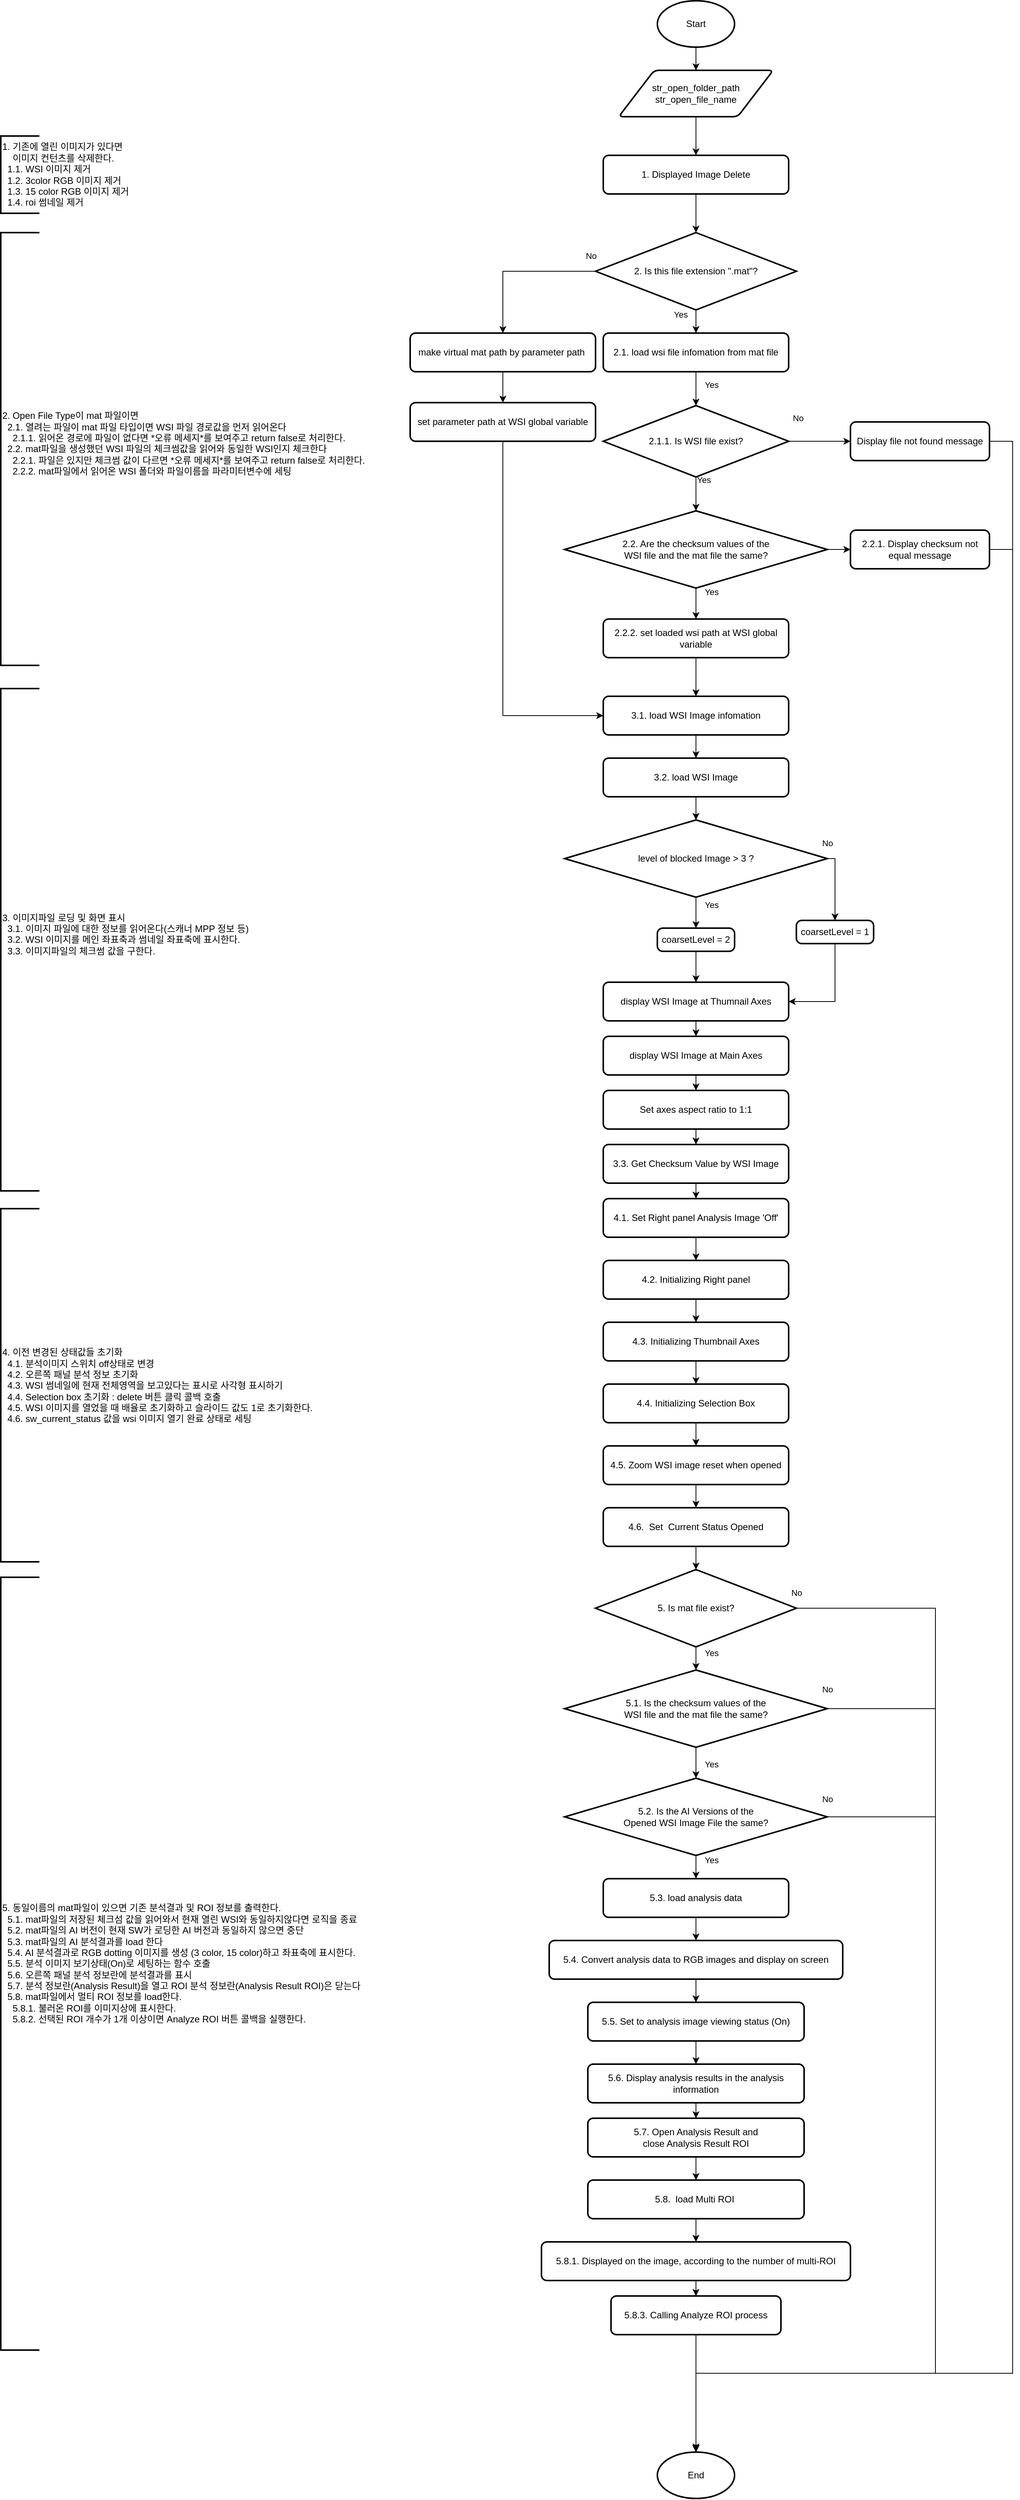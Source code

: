 <mxfile version="21.0.2" type="github"><diagram id="C5RBs43oDa-KdzZeNtuy" name="Page-1"><mxGraphModel dx="1783" dy="493" grid="1" gridSize="10" guides="1" tooltips="1" connect="1" arrows="1" fold="1" page="1" pageScale="1" pageWidth="827" pageHeight="1169" math="0" shadow="0"><root><mxCell id="WIyWlLk6GJQsqaUBKTNV-0"/><mxCell id="WIyWlLk6GJQsqaUBKTNV-1" parent="WIyWlLk6GJQsqaUBKTNV-0"/><mxCell id="TgkIfOHHjkgfT-TbgyEf-102" value="" style="edgeStyle=orthogonalEdgeStyle;rounded=0;orthogonalLoop=1;jettySize=auto;html=1;" edge="1" parent="WIyWlLk6GJQsqaUBKTNV-1" source="TgkIfOHHjkgfT-TbgyEf-1" target="TgkIfOHHjkgfT-TbgyEf-2"><mxGeometry relative="1" as="geometry"/></mxCell><mxCell id="TgkIfOHHjkgfT-TbgyEf-1" value="Start" style="strokeWidth=2;html=1;shape=mxgraph.flowchart.start_1;whiteSpace=wrap;" vertex="1" parent="WIyWlLk6GJQsqaUBKTNV-1"><mxGeometry x="330" y="40" width="100" height="60" as="geometry"/></mxCell><mxCell id="TgkIfOHHjkgfT-TbgyEf-101" value="" style="edgeStyle=orthogonalEdgeStyle;rounded=0;orthogonalLoop=1;jettySize=auto;html=1;" edge="1" parent="WIyWlLk6GJQsqaUBKTNV-1" source="TgkIfOHHjkgfT-TbgyEf-2" target="TgkIfOHHjkgfT-TbgyEf-5"><mxGeometry relative="1" as="geometry"/></mxCell><mxCell id="TgkIfOHHjkgfT-TbgyEf-2" value="str_open_folder_path&lt;br&gt;str_open_file_name" style="shape=parallelogram;html=1;strokeWidth=2;perimeter=parallelogramPerimeter;whiteSpace=wrap;rounded=1;arcSize=12;size=0.23;" vertex="1" parent="WIyWlLk6GJQsqaUBKTNV-1"><mxGeometry x="280" y="130" width="200" height="60" as="geometry"/></mxCell><mxCell id="TgkIfOHHjkgfT-TbgyEf-100" value="" style="edgeStyle=orthogonalEdgeStyle;rounded=0;orthogonalLoop=1;jettySize=auto;html=1;" edge="1" parent="WIyWlLk6GJQsqaUBKTNV-1" source="TgkIfOHHjkgfT-TbgyEf-5" target="TgkIfOHHjkgfT-TbgyEf-6"><mxGeometry relative="1" as="geometry"/></mxCell><mxCell id="TgkIfOHHjkgfT-TbgyEf-5" value="1. Displayed Image Delete" style="rounded=1;whiteSpace=wrap;html=1;absoluteArcSize=1;arcSize=14;strokeWidth=2;" vertex="1" parent="WIyWlLk6GJQsqaUBKTNV-1"><mxGeometry x="260" y="240" width="240" height="50" as="geometry"/></mxCell><mxCell id="TgkIfOHHjkgfT-TbgyEf-16" value="Yes" style="edgeStyle=orthogonalEdgeStyle;rounded=0;orthogonalLoop=1;jettySize=auto;html=1;exitX=0.5;exitY=1;exitDx=0;exitDy=0;exitPerimeter=0;" edge="1" parent="WIyWlLk6GJQsqaUBKTNV-1" source="TgkIfOHHjkgfT-TbgyEf-6" target="TgkIfOHHjkgfT-TbgyEf-7"><mxGeometry x="-0.778" y="-20" relative="1" as="geometry"><mxPoint as="offset"/></mxGeometry></mxCell><mxCell id="TgkIfOHHjkgfT-TbgyEf-27" value="No" style="edgeStyle=orthogonalEdgeStyle;rounded=0;orthogonalLoop=1;jettySize=auto;html=1;exitX=0;exitY=0.5;exitDx=0;exitDy=0;exitPerimeter=0;" edge="1" parent="WIyWlLk6GJQsqaUBKTNV-1" source="TgkIfOHHjkgfT-TbgyEf-6" target="TgkIfOHHjkgfT-TbgyEf-26"><mxGeometry x="-0.941" y="-20" relative="1" as="geometry"><mxPoint as="offset"/></mxGeometry></mxCell><mxCell id="TgkIfOHHjkgfT-TbgyEf-6" value="2. Is this file extension &quot;.mat&quot;?" style="strokeWidth=2;html=1;shape=mxgraph.flowchart.decision;whiteSpace=wrap;" vertex="1" parent="WIyWlLk6GJQsqaUBKTNV-1"><mxGeometry x="250" y="340" width="260" height="100" as="geometry"/></mxCell><mxCell id="TgkIfOHHjkgfT-TbgyEf-15" value="Yes" style="edgeStyle=orthogonalEdgeStyle;rounded=0;orthogonalLoop=1;jettySize=auto;html=1;" edge="1" parent="WIyWlLk6GJQsqaUBKTNV-1" source="TgkIfOHHjkgfT-TbgyEf-7" target="TgkIfOHHjkgfT-TbgyEf-9"><mxGeometry x="-0.25" y="20" relative="1" as="geometry"><mxPoint as="offset"/></mxGeometry></mxCell><mxCell id="TgkIfOHHjkgfT-TbgyEf-7" value="2.1. load wsi file infomation from mat file" style="rounded=1;whiteSpace=wrap;html=1;absoluteArcSize=1;arcSize=14;strokeWidth=2;" vertex="1" parent="WIyWlLk6GJQsqaUBKTNV-1"><mxGeometry x="260" y="470" width="240" height="50" as="geometry"/></mxCell><mxCell id="TgkIfOHHjkgfT-TbgyEf-18" value="Yes" style="edgeStyle=orthogonalEdgeStyle;rounded=0;orthogonalLoop=1;jettySize=auto;html=1;exitX=0.5;exitY=1;exitDx=0;exitDy=0;exitPerimeter=0;entryX=0.5;entryY=0;entryDx=0;entryDy=0;entryPerimeter=0;" edge="1" parent="WIyWlLk6GJQsqaUBKTNV-1" source="TgkIfOHHjkgfT-TbgyEf-9" target="TgkIfOHHjkgfT-TbgyEf-17"><mxGeometry x="-0.846" y="10" relative="1" as="geometry"><mxPoint as="offset"/></mxGeometry></mxCell><mxCell id="TgkIfOHHjkgfT-TbgyEf-25" value="" style="edgeStyle=orthogonalEdgeStyle;rounded=0;orthogonalLoop=1;jettySize=auto;html=1;exitX=1;exitY=0.5;exitDx=0;exitDy=0;" edge="1" parent="WIyWlLk6GJQsqaUBKTNV-1" source="TgkIfOHHjkgfT-TbgyEf-106" target="TgkIfOHHjkgfT-TbgyEf-11"><mxGeometry relative="1" as="geometry"><mxPoint x="380" y="1280" as="targetPoint"/><mxPoint x="710" y="690" as="sourcePoint"/><Array as="points"><mxPoint x="790" y="610"/><mxPoint x="790" y="3110"/><mxPoint x="380" y="3110"/></Array></mxGeometry></mxCell><mxCell id="TgkIfOHHjkgfT-TbgyEf-107" value="No" style="edgeStyle=orthogonalEdgeStyle;rounded=0;orthogonalLoop=1;jettySize=auto;html=1;exitX=1;exitY=0.5;exitDx=0;exitDy=0;exitPerimeter=0;" edge="1" parent="WIyWlLk6GJQsqaUBKTNV-1" source="TgkIfOHHjkgfT-TbgyEf-9" target="TgkIfOHHjkgfT-TbgyEf-106"><mxGeometry x="-0.714" y="30" relative="1" as="geometry"><mxPoint as="offset"/></mxGeometry></mxCell><mxCell id="TgkIfOHHjkgfT-TbgyEf-9" value="2.1.1. Is WSI file exist?" style="strokeWidth=2;html=1;shape=mxgraph.flowchart.decision;whiteSpace=wrap;" vertex="1" parent="WIyWlLk6GJQsqaUBKTNV-1"><mxGeometry x="260" y="563.85" width="240" height="92.31" as="geometry"/></mxCell><mxCell id="TgkIfOHHjkgfT-TbgyEf-11" value="End" style="strokeWidth=2;html=1;shape=mxgraph.flowchart.start_1;whiteSpace=wrap;" vertex="1" parent="WIyWlLk6GJQsqaUBKTNV-1"><mxGeometry x="330" y="3212" width="100" height="60" as="geometry"/></mxCell><mxCell id="TgkIfOHHjkgfT-TbgyEf-22" value="Yes" style="edgeStyle=orthogonalEdgeStyle;rounded=0;orthogonalLoop=1;jettySize=auto;html=1;exitX=0.5;exitY=1;exitDx=0;exitDy=0;exitPerimeter=0;" edge="1" parent="WIyWlLk6GJQsqaUBKTNV-1" source="TgkIfOHHjkgfT-TbgyEf-17" target="TgkIfOHHjkgfT-TbgyEf-21"><mxGeometry x="-0.75" y="20" relative="1" as="geometry"><mxPoint as="offset"/></mxGeometry></mxCell><mxCell id="TgkIfOHHjkgfT-TbgyEf-24" value="" style="edgeStyle=orthogonalEdgeStyle;rounded=0;orthogonalLoop=1;jettySize=auto;html=1;exitX=1;exitY=0.5;exitDx=0;exitDy=0;entryX=0.5;entryY=0;entryDx=0;entryDy=0;entryPerimeter=0;" edge="1" parent="WIyWlLk6GJQsqaUBKTNV-1" source="TgkIfOHHjkgfT-TbgyEf-108" target="TgkIfOHHjkgfT-TbgyEf-11"><mxGeometry x="-1" y="22" relative="1" as="geometry"><mxPoint x="610" y="3390" as="targetPoint"/><Array as="points"><mxPoint x="790" y="750"/><mxPoint x="790" y="3110"/><mxPoint x="380" y="3110"/></Array><mxPoint x="-10" y="2" as="offset"/></mxGeometry></mxCell><mxCell id="TgkIfOHHjkgfT-TbgyEf-109" style="edgeStyle=orthogonalEdgeStyle;rounded=0;orthogonalLoop=1;jettySize=auto;html=1;exitX=1;exitY=0.5;exitDx=0;exitDy=0;exitPerimeter=0;entryX=0;entryY=0.5;entryDx=0;entryDy=0;" edge="1" parent="WIyWlLk6GJQsqaUBKTNV-1" source="TgkIfOHHjkgfT-TbgyEf-17" target="TgkIfOHHjkgfT-TbgyEf-108"><mxGeometry relative="1" as="geometry"/></mxCell><mxCell id="TgkIfOHHjkgfT-TbgyEf-17" value="2.2. Are the checksum values of the &lt;br&gt;WSI file and the mat file the same?" style="strokeWidth=2;html=1;shape=mxgraph.flowchart.decision;whiteSpace=wrap;" vertex="1" parent="WIyWlLk6GJQsqaUBKTNV-1"><mxGeometry x="210" y="700" width="340" height="100" as="geometry"/></mxCell><mxCell id="TgkIfOHHjkgfT-TbgyEf-36" style="edgeStyle=orthogonalEdgeStyle;rounded=0;orthogonalLoop=1;jettySize=auto;html=1;entryX=0.5;entryY=0;entryDx=0;entryDy=0;" edge="1" parent="WIyWlLk6GJQsqaUBKTNV-1" source="TgkIfOHHjkgfT-TbgyEf-21" target="TgkIfOHHjkgfT-TbgyEf-33"><mxGeometry relative="1" as="geometry"/></mxCell><mxCell id="TgkIfOHHjkgfT-TbgyEf-21" value="2.2.2. set loaded wsi path at WSI global variable" style="rounded=1;whiteSpace=wrap;html=1;absoluteArcSize=1;arcSize=14;strokeWidth=2;" vertex="1" parent="WIyWlLk6GJQsqaUBKTNV-1"><mxGeometry x="260" y="840" width="240" height="50" as="geometry"/></mxCell><mxCell id="TgkIfOHHjkgfT-TbgyEf-35" style="edgeStyle=orthogonalEdgeStyle;rounded=0;orthogonalLoop=1;jettySize=auto;html=1;entryX=0;entryY=0.5;entryDx=0;entryDy=0;exitX=0.5;exitY=1;exitDx=0;exitDy=0;" edge="1" parent="WIyWlLk6GJQsqaUBKTNV-1" source="TgkIfOHHjkgfT-TbgyEf-23" target="TgkIfOHHjkgfT-TbgyEf-33"><mxGeometry relative="1" as="geometry"><Array as="points"><mxPoint x="130" y="965"/></Array></mxGeometry></mxCell><mxCell id="TgkIfOHHjkgfT-TbgyEf-23" value="set parameter path at WSI global variable" style="rounded=1;whiteSpace=wrap;html=1;absoluteArcSize=1;arcSize=14;strokeWidth=2;" vertex="1" parent="WIyWlLk6GJQsqaUBKTNV-1"><mxGeometry x="10" y="560" width="240" height="50" as="geometry"/></mxCell><mxCell id="TgkIfOHHjkgfT-TbgyEf-28" style="edgeStyle=orthogonalEdgeStyle;rounded=0;orthogonalLoop=1;jettySize=auto;html=1;exitX=0.5;exitY=1;exitDx=0;exitDy=0;entryX=0.5;entryY=0;entryDx=0;entryDy=0;" edge="1" parent="WIyWlLk6GJQsqaUBKTNV-1" source="TgkIfOHHjkgfT-TbgyEf-26" target="TgkIfOHHjkgfT-TbgyEf-23"><mxGeometry relative="1" as="geometry"/></mxCell><mxCell id="TgkIfOHHjkgfT-TbgyEf-26" value="make virtual mat path by parameter path&amp;nbsp;" style="rounded=1;whiteSpace=wrap;html=1;absoluteArcSize=1;arcSize=14;strokeWidth=2;" vertex="1" parent="WIyWlLk6GJQsqaUBKTNV-1"><mxGeometry x="10" y="470" width="240" height="50" as="geometry"/></mxCell><mxCell id="TgkIfOHHjkgfT-TbgyEf-29" value="1. 기존에 열린 이미지가 있다면 &lt;br&gt;&amp;nbsp; &amp;nbsp; 이미지 컨턴츠를 삭제한다.&lt;br&gt;&lt;div&gt;&amp;nbsp; 1.1. WSI 이미지 제거&lt;/div&gt;&lt;div&gt;&amp;nbsp; 1.2. 3color RGB 이미지 제거&lt;/div&gt;&lt;div&gt;&amp;nbsp; 1.3. 15 color RGB 이미지 제거&lt;/div&gt;&lt;div&gt;&amp;nbsp; 1.4. roi 썸네일 제거&lt;/div&gt;" style="strokeWidth=2;html=1;shape=mxgraph.flowchart.annotation_1;align=left;pointerEvents=1;" vertex="1" parent="WIyWlLk6GJQsqaUBKTNV-1"><mxGeometry x="-520" y="215" width="50" height="100" as="geometry"/></mxCell><mxCell id="TgkIfOHHjkgfT-TbgyEf-31" value="2. Open File Type이 mat 파일이면&lt;br&gt;&lt;div&gt;&amp;nbsp; 2.1. 열려는 파일이 mat 파일 타입이면 WSI 파일 경로값을 먼저 읽어온다&lt;/div&gt;&lt;div&gt;&amp;nbsp; &amp;nbsp; 2.1.1. 읽어온 경로에 파일이 없다면 *오류 메세지*를 보여주고 return false로 처리한다.&lt;/div&gt;&lt;div&gt;&amp;nbsp; 2.2. mat파일을 생성했던 WSI 파일의 체크썸값을 읽어와 동일한 WSI인지 체크한다&lt;/div&gt;&lt;div&gt;&amp;nbsp; &amp;nbsp; 2.2.1. 파일은 있지만 체크썸 값이 다르면 *오류 메세지*를 보여주고 return false로 처리한다.&lt;/div&gt;&lt;div&gt;&amp;nbsp; &amp;nbsp; 2.2.2. mat파일에서 읽어온 WSI 폴더와 파일이름을 파라미터변수에 세팅&lt;/div&gt;&amp;nbsp; &amp;nbsp;&amp;nbsp;" style="strokeWidth=2;html=1;shape=mxgraph.flowchart.annotation_1;align=left;pointerEvents=1;" vertex="1" parent="WIyWlLk6GJQsqaUBKTNV-1"><mxGeometry x="-520" y="340" width="50" height="560" as="geometry"/></mxCell><mxCell id="TgkIfOHHjkgfT-TbgyEf-38" style="edgeStyle=orthogonalEdgeStyle;rounded=0;orthogonalLoop=1;jettySize=auto;html=1;entryX=0.5;entryY=0;entryDx=0;entryDy=0;" edge="1" parent="WIyWlLk6GJQsqaUBKTNV-1" source="TgkIfOHHjkgfT-TbgyEf-33" target="TgkIfOHHjkgfT-TbgyEf-37"><mxGeometry relative="1" as="geometry"/></mxCell><mxCell id="TgkIfOHHjkgfT-TbgyEf-33" value="3.1. load WSI Image infomation" style="rounded=1;whiteSpace=wrap;html=1;absoluteArcSize=1;arcSize=14;strokeWidth=2;" vertex="1" parent="WIyWlLk6GJQsqaUBKTNV-1"><mxGeometry x="260" y="940" width="240" height="50" as="geometry"/></mxCell><mxCell id="TgkIfOHHjkgfT-TbgyEf-34" value="&lt;div&gt;3. 이미지파일 로딩 및 화면 표시&lt;/div&gt;&lt;div&gt;&amp;nbsp; 3.1. 이미지 파일에 대한 정보를 읽어온다(스캐너 MPP 정보 등)&amp;nbsp;&lt;/div&gt;&lt;div&gt;&amp;nbsp; 3.2. WSI 이미지를 메인 좌표축과 썸네일 좌표축에 표시한다.&lt;/div&gt;&lt;div&gt;&amp;nbsp; 3.3. 이미지파일의 체크썸 값을 구한다.&lt;/div&gt;&lt;div&gt;&lt;br&gt;&lt;/div&gt;" style="strokeWidth=2;html=1;shape=mxgraph.flowchart.annotation_1;align=left;pointerEvents=1;" vertex="1" parent="WIyWlLk6GJQsqaUBKTNV-1"><mxGeometry x="-520" y="930" width="50" height="650" as="geometry"/></mxCell><mxCell id="TgkIfOHHjkgfT-TbgyEf-42" style="edgeStyle=orthogonalEdgeStyle;rounded=0;orthogonalLoop=1;jettySize=auto;html=1;entryX=0.5;entryY=0;entryDx=0;entryDy=0;entryPerimeter=0;" edge="1" parent="WIyWlLk6GJQsqaUBKTNV-1" source="TgkIfOHHjkgfT-TbgyEf-37" target="TgkIfOHHjkgfT-TbgyEf-41"><mxGeometry relative="1" as="geometry"/></mxCell><mxCell id="TgkIfOHHjkgfT-TbgyEf-37" value="3.2. load WSI Image" style="rounded=1;whiteSpace=wrap;html=1;absoluteArcSize=1;arcSize=14;strokeWidth=2;" vertex="1" parent="WIyWlLk6GJQsqaUBKTNV-1"><mxGeometry x="260" y="1020" width="240" height="50" as="geometry"/></mxCell><mxCell id="TgkIfOHHjkgfT-TbgyEf-49" style="edgeStyle=orthogonalEdgeStyle;rounded=0;orthogonalLoop=1;jettySize=auto;html=1;entryX=0.5;entryY=0;entryDx=0;entryDy=0;" edge="1" parent="WIyWlLk6GJQsqaUBKTNV-1" source="TgkIfOHHjkgfT-TbgyEf-39" target="TgkIfOHHjkgfT-TbgyEf-40"><mxGeometry relative="1" as="geometry"/></mxCell><mxCell id="TgkIfOHHjkgfT-TbgyEf-39" value="display WSI Image at Thumnail Axes" style="rounded=1;whiteSpace=wrap;html=1;absoluteArcSize=1;arcSize=14;strokeWidth=2;" vertex="1" parent="WIyWlLk6GJQsqaUBKTNV-1"><mxGeometry x="260" y="1310" width="240" height="50" as="geometry"/></mxCell><mxCell id="TgkIfOHHjkgfT-TbgyEf-53" style="edgeStyle=orthogonalEdgeStyle;rounded=0;orthogonalLoop=1;jettySize=auto;html=1;" edge="1" parent="WIyWlLk6GJQsqaUBKTNV-1" source="TgkIfOHHjkgfT-TbgyEf-40" target="TgkIfOHHjkgfT-TbgyEf-50"><mxGeometry relative="1" as="geometry"/></mxCell><mxCell id="TgkIfOHHjkgfT-TbgyEf-40" value="display WSI Image at Main Axes" style="rounded=1;whiteSpace=wrap;html=1;absoluteArcSize=1;arcSize=14;strokeWidth=2;" vertex="1" parent="WIyWlLk6GJQsqaUBKTNV-1"><mxGeometry x="260" y="1380" width="240" height="50" as="geometry"/></mxCell><mxCell id="TgkIfOHHjkgfT-TbgyEf-45" value="Yes" style="edgeStyle=orthogonalEdgeStyle;rounded=0;orthogonalLoop=1;jettySize=auto;html=1;entryX=0.5;entryY=0;entryDx=0;entryDy=0;" edge="1" parent="WIyWlLk6GJQsqaUBKTNV-1" source="TgkIfOHHjkgfT-TbgyEf-41" target="TgkIfOHHjkgfT-TbgyEf-43"><mxGeometry x="-0.5" y="20" relative="1" as="geometry"><mxPoint as="offset"/></mxGeometry></mxCell><mxCell id="TgkIfOHHjkgfT-TbgyEf-46" value="No" style="edgeStyle=orthogonalEdgeStyle;rounded=0;orthogonalLoop=1;jettySize=auto;html=1;exitX=1;exitY=0.5;exitDx=0;exitDy=0;exitPerimeter=0;entryX=0.5;entryY=0;entryDx=0;entryDy=0;" edge="1" parent="WIyWlLk6GJQsqaUBKTNV-1" source="TgkIfOHHjkgfT-TbgyEf-41" target="TgkIfOHHjkgfT-TbgyEf-44"><mxGeometry x="-1" y="20" relative="1" as="geometry"><Array as="points"><mxPoint x="560" y="1150"/></Array><mxPoint as="offset"/></mxGeometry></mxCell><mxCell id="TgkIfOHHjkgfT-TbgyEf-41" value="level of blocked Image &amp;gt; 3 ?" style="strokeWidth=2;html=1;shape=mxgraph.flowchart.decision;whiteSpace=wrap;" vertex="1" parent="WIyWlLk6GJQsqaUBKTNV-1"><mxGeometry x="210" y="1100" width="340" height="100" as="geometry"/></mxCell><mxCell id="TgkIfOHHjkgfT-TbgyEf-47" style="edgeStyle=orthogonalEdgeStyle;rounded=0;orthogonalLoop=1;jettySize=auto;html=1;entryX=0.5;entryY=0;entryDx=0;entryDy=0;" edge="1" parent="WIyWlLk6GJQsqaUBKTNV-1" source="TgkIfOHHjkgfT-TbgyEf-43" target="TgkIfOHHjkgfT-TbgyEf-39"><mxGeometry relative="1" as="geometry"/></mxCell><mxCell id="TgkIfOHHjkgfT-TbgyEf-43" value="coarsetLevel = 2" style="rounded=1;whiteSpace=wrap;html=1;absoluteArcSize=1;arcSize=14;strokeWidth=2;" vertex="1" parent="WIyWlLk6GJQsqaUBKTNV-1"><mxGeometry x="330" y="1240" width="100" height="30" as="geometry"/></mxCell><mxCell id="TgkIfOHHjkgfT-TbgyEf-48" style="edgeStyle=orthogonalEdgeStyle;rounded=0;orthogonalLoop=1;jettySize=auto;html=1;entryX=1;entryY=0.5;entryDx=0;entryDy=0;exitX=0.5;exitY=1;exitDx=0;exitDy=0;" edge="1" parent="WIyWlLk6GJQsqaUBKTNV-1" source="TgkIfOHHjkgfT-TbgyEf-44" target="TgkIfOHHjkgfT-TbgyEf-39"><mxGeometry relative="1" as="geometry"/></mxCell><mxCell id="TgkIfOHHjkgfT-TbgyEf-44" value="coarsetLevel = 1" style="rounded=1;whiteSpace=wrap;html=1;absoluteArcSize=1;arcSize=14;strokeWidth=2;" vertex="1" parent="WIyWlLk6GJQsqaUBKTNV-1"><mxGeometry x="510" y="1230" width="100" height="30" as="geometry"/></mxCell><mxCell id="TgkIfOHHjkgfT-TbgyEf-54" style="edgeStyle=orthogonalEdgeStyle;rounded=0;orthogonalLoop=1;jettySize=auto;html=1;" edge="1" parent="WIyWlLk6GJQsqaUBKTNV-1" source="TgkIfOHHjkgfT-TbgyEf-50" target="TgkIfOHHjkgfT-TbgyEf-51"><mxGeometry relative="1" as="geometry"/></mxCell><mxCell id="TgkIfOHHjkgfT-TbgyEf-50" value="Set axes aspect ratio to 1:1" style="rounded=1;whiteSpace=wrap;html=1;absoluteArcSize=1;arcSize=14;strokeWidth=2;" vertex="1" parent="WIyWlLk6GJQsqaUBKTNV-1"><mxGeometry x="260" y="1450" width="240" height="50" as="geometry"/></mxCell><mxCell id="TgkIfOHHjkgfT-TbgyEf-60" style="edgeStyle=orthogonalEdgeStyle;rounded=0;orthogonalLoop=1;jettySize=auto;html=1;entryX=0.5;entryY=0;entryDx=0;entryDy=0;" edge="1" parent="WIyWlLk6GJQsqaUBKTNV-1" source="TgkIfOHHjkgfT-TbgyEf-51" target="TgkIfOHHjkgfT-TbgyEf-56"><mxGeometry relative="1" as="geometry"/></mxCell><mxCell id="TgkIfOHHjkgfT-TbgyEf-51" value="3.3. Get Checksum Value by WSI Image" style="rounded=1;whiteSpace=wrap;html=1;absoluteArcSize=1;arcSize=14;strokeWidth=2;" vertex="1" parent="WIyWlLk6GJQsqaUBKTNV-1"><mxGeometry x="260" y="1520" width="240" height="50" as="geometry"/></mxCell><mxCell id="TgkIfOHHjkgfT-TbgyEf-52" value="&lt;div&gt;&lt;div&gt;4. 이전 변경된 상태값들 초기화&lt;/div&gt;&lt;div&gt;&amp;nbsp; 4.1. 분석이미지 스위치 off상태로 변경&lt;/div&gt;&lt;div&gt;&amp;nbsp; 4.2. 오른쪽 패널 분석 정보 초기화&lt;/div&gt;&lt;div&gt;&amp;nbsp; 4.3. WSI 썸네일에 현재 전체영역을 보고있다는 표시로 사각형 표시하기&lt;/div&gt;&lt;div&gt;&amp;nbsp; 4.4. Selection box 초기화 : delete 버튼 클릭 콜백 호출&lt;/div&gt;&lt;div&gt;&amp;nbsp; 4.5. WSI 이미지를 열었을 때 배율로 초기화하고 슬라이드 값도 1로 초기화한다.&lt;/div&gt;&lt;div&gt;&amp;nbsp; 4.6. sw_current_status 값을 wsi 이미지 열기 완료 상태로 세팅&lt;/div&gt;&lt;/div&gt;" style="strokeWidth=2;html=1;shape=mxgraph.flowchart.annotation_1;align=left;pointerEvents=1;" vertex="1" parent="WIyWlLk6GJQsqaUBKTNV-1"><mxGeometry x="-520" y="1603" width="50" height="457" as="geometry"/></mxCell><mxCell id="TgkIfOHHjkgfT-TbgyEf-61" style="edgeStyle=orthogonalEdgeStyle;rounded=0;orthogonalLoop=1;jettySize=auto;html=1;exitX=0.5;exitY=1;exitDx=0;exitDy=0;entryX=0.5;entryY=0;entryDx=0;entryDy=0;" edge="1" parent="WIyWlLk6GJQsqaUBKTNV-1" source="TgkIfOHHjkgfT-TbgyEf-56" target="TgkIfOHHjkgfT-TbgyEf-57"><mxGeometry relative="1" as="geometry"/></mxCell><mxCell id="TgkIfOHHjkgfT-TbgyEf-56" value="4.1. Set Right panel Analysis Image 'Off'" style="rounded=1;whiteSpace=wrap;html=1;absoluteArcSize=1;arcSize=14;strokeWidth=2;" vertex="1" parent="WIyWlLk6GJQsqaUBKTNV-1"><mxGeometry x="260" y="1590" width="240" height="50" as="geometry"/></mxCell><mxCell id="TgkIfOHHjkgfT-TbgyEf-62" style="edgeStyle=orthogonalEdgeStyle;rounded=0;orthogonalLoop=1;jettySize=auto;html=1;" edge="1" parent="WIyWlLk6GJQsqaUBKTNV-1" source="TgkIfOHHjkgfT-TbgyEf-57" target="TgkIfOHHjkgfT-TbgyEf-58"><mxGeometry relative="1" as="geometry"/></mxCell><mxCell id="TgkIfOHHjkgfT-TbgyEf-57" value="4.2. Initializing Right panel" style="rounded=1;whiteSpace=wrap;html=1;absoluteArcSize=1;arcSize=14;strokeWidth=2;" vertex="1" parent="WIyWlLk6GJQsqaUBKTNV-1"><mxGeometry x="260" y="1670" width="240" height="50" as="geometry"/></mxCell><mxCell id="TgkIfOHHjkgfT-TbgyEf-63" style="edgeStyle=orthogonalEdgeStyle;rounded=0;orthogonalLoop=1;jettySize=auto;html=1;" edge="1" parent="WIyWlLk6GJQsqaUBKTNV-1" source="TgkIfOHHjkgfT-TbgyEf-58" target="TgkIfOHHjkgfT-TbgyEf-59"><mxGeometry relative="1" as="geometry"/></mxCell><mxCell id="TgkIfOHHjkgfT-TbgyEf-58" value="4.3. Initializing Thumbnail Axes" style="rounded=1;whiteSpace=wrap;html=1;absoluteArcSize=1;arcSize=14;strokeWidth=2;" vertex="1" parent="WIyWlLk6GJQsqaUBKTNV-1"><mxGeometry x="260" y="1750" width="240" height="50" as="geometry"/></mxCell><mxCell id="TgkIfOHHjkgfT-TbgyEf-68" style="edgeStyle=orthogonalEdgeStyle;rounded=0;orthogonalLoop=1;jettySize=auto;html=1;" edge="1" parent="WIyWlLk6GJQsqaUBKTNV-1" source="TgkIfOHHjkgfT-TbgyEf-59" target="TgkIfOHHjkgfT-TbgyEf-64"><mxGeometry relative="1" as="geometry"/></mxCell><mxCell id="TgkIfOHHjkgfT-TbgyEf-59" value="4.4. Initializing Selection Box" style="rounded=1;whiteSpace=wrap;html=1;absoluteArcSize=1;arcSize=14;strokeWidth=2;" vertex="1" parent="WIyWlLk6GJQsqaUBKTNV-1"><mxGeometry x="260" y="1830" width="240" height="50" as="geometry"/></mxCell><mxCell id="TgkIfOHHjkgfT-TbgyEf-67" style="edgeStyle=orthogonalEdgeStyle;rounded=0;orthogonalLoop=1;jettySize=auto;html=1;" edge="1" parent="WIyWlLk6GJQsqaUBKTNV-1" source="TgkIfOHHjkgfT-TbgyEf-64" target="TgkIfOHHjkgfT-TbgyEf-65"><mxGeometry relative="1" as="geometry"/></mxCell><mxCell id="TgkIfOHHjkgfT-TbgyEf-64" value="4.5. Zoom WSI image reset when opened" style="rounded=1;whiteSpace=wrap;html=1;absoluteArcSize=1;arcSize=14;strokeWidth=2;" vertex="1" parent="WIyWlLk6GJQsqaUBKTNV-1"><mxGeometry x="260" y="1910" width="240" height="50" as="geometry"/></mxCell><mxCell id="TgkIfOHHjkgfT-TbgyEf-73" style="edgeStyle=orthogonalEdgeStyle;rounded=0;orthogonalLoop=1;jettySize=auto;html=1;" edge="1" parent="WIyWlLk6GJQsqaUBKTNV-1" source="TgkIfOHHjkgfT-TbgyEf-65" target="TgkIfOHHjkgfT-TbgyEf-71"><mxGeometry relative="1" as="geometry"/></mxCell><mxCell id="TgkIfOHHjkgfT-TbgyEf-65" value="4.6.&amp;nbsp; Set&amp;nbsp; Current Status Opened" style="rounded=1;whiteSpace=wrap;html=1;absoluteArcSize=1;arcSize=14;strokeWidth=2;" vertex="1" parent="WIyWlLk6GJQsqaUBKTNV-1"><mxGeometry x="260" y="1990" width="240" height="50" as="geometry"/></mxCell><mxCell id="TgkIfOHHjkgfT-TbgyEf-70" value="&lt;div&gt;5. 동일이름의 mat파일이 있으면 기존 분석결과 및 ROI 정보를 출력한다.&lt;/div&gt;&lt;div&gt;&amp;nbsp; 5.1. mat파일의 저장된 체크섬 값을 읽어와서 현재 열린 WSI와 동일하지않다면 로직을 종료&lt;/div&gt;&lt;div&gt;&amp;nbsp; 5.2. mat파일의&amp;nbsp;AI 버전이 현재 SW가 로딩한 AI 버전과 동일하지 않으면 중단&lt;br&gt;&lt;/div&gt;&lt;div&gt;&lt;div&gt;&amp;nbsp; 5.3. mat파일의 AI 분석결과를 load 한다&lt;/div&gt;&lt;div&gt;&amp;nbsp; 5.4. AI 분석결과로 RGB dotting 이미지를 생성 (3 color, 15 color)하고 좌표축에 표시한다.&lt;/div&gt;&lt;/div&gt;&lt;div&gt;&amp;nbsp; 5.5. 분석 이미지 보기상태(On)로 세팅하는 함수 호출&lt;/div&gt;&lt;div&gt;&amp;nbsp; 5.6. 오른쪽 패널 분석 정보란에 분석결과를 표시&lt;/div&gt;&lt;div&gt;&amp;nbsp; 5.7. 분석 정보란(Analysis Result)을 열고 ROI 분석 정보란(Analysis Result ROI)은 닫는다&lt;/div&gt;&lt;div&gt;&amp;nbsp; 5.8. mat파일에서 멀티 ROI 정보를 load한다.&lt;/div&gt;&lt;div&gt;&amp;nbsp; &amp;nbsp; 5.8.1. 불러온 ROI를 이미지상에 표시한다.&lt;br&gt;&lt;/div&gt;&lt;div&gt;&amp;nbsp; &amp;nbsp; 5.8.2. 선택된 ROI 개수가 1개 이상이면 Analyze ROI 버튼 콜백을 실행한다.&lt;br&gt;&lt;/div&gt;" style="strokeWidth=2;html=1;shape=mxgraph.flowchart.annotation_1;align=left;pointerEvents=1;" vertex="1" parent="WIyWlLk6GJQsqaUBKTNV-1"><mxGeometry x="-520" y="2080" width="50" height="1000" as="geometry"/></mxCell><mxCell id="TgkIfOHHjkgfT-TbgyEf-76" value="Yes" style="edgeStyle=orthogonalEdgeStyle;rounded=0;orthogonalLoop=1;jettySize=auto;html=1;entryX=0.5;entryY=0;entryDx=0;entryDy=0;entryPerimeter=0;" edge="1" parent="WIyWlLk6GJQsqaUBKTNV-1" source="TgkIfOHHjkgfT-TbgyEf-71" target="TgkIfOHHjkgfT-TbgyEf-72"><mxGeometry x="-0.692" y="20" relative="1" as="geometry"><mxPoint x="320" y="2480" as="targetPoint"/><mxPoint as="offset"/></mxGeometry></mxCell><mxCell id="TgkIfOHHjkgfT-TbgyEf-77" value="No" style="edgeStyle=orthogonalEdgeStyle;rounded=0;orthogonalLoop=1;jettySize=auto;html=1;exitX=1;exitY=0.5;exitDx=0;exitDy=0;exitPerimeter=0;" edge="1" parent="WIyWlLk6GJQsqaUBKTNV-1" source="TgkIfOHHjkgfT-TbgyEf-71" target="TgkIfOHHjkgfT-TbgyEf-11"><mxGeometry x="-1" y="20" relative="1" as="geometry"><Array as="points"><mxPoint x="690" y="2120"/><mxPoint x="690" y="3110"/><mxPoint x="380" y="3110"/></Array><mxPoint as="offset"/></mxGeometry></mxCell><mxCell id="TgkIfOHHjkgfT-TbgyEf-71" value="5. Is mat file exist?" style="strokeWidth=2;html=1;shape=mxgraph.flowchart.decision;whiteSpace=wrap;" vertex="1" parent="WIyWlLk6GJQsqaUBKTNV-1"><mxGeometry x="250" y="2070" width="260" height="100" as="geometry"/></mxCell><mxCell id="TgkIfOHHjkgfT-TbgyEf-75" value="Yes" style="edgeStyle=orthogonalEdgeStyle;rounded=0;orthogonalLoop=1;jettySize=auto;html=1;entryX=0.5;entryY=0;entryDx=0;entryDy=0;entryPerimeter=0;" edge="1" parent="WIyWlLk6GJQsqaUBKTNV-1" source="TgkIfOHHjkgfT-TbgyEf-72" target="TgkIfOHHjkgfT-TbgyEf-80"><mxGeometry x="0.111" y="20" relative="1" as="geometry"><mxPoint x="380" y="2630" as="targetPoint"/><mxPoint as="offset"/></mxGeometry></mxCell><mxCell id="TgkIfOHHjkgfT-TbgyEf-78" value="No" style="edgeStyle=orthogonalEdgeStyle;rounded=0;orthogonalLoop=1;jettySize=auto;html=1;exitX=1;exitY=0.5;exitDx=0;exitDy=0;exitPerimeter=0;" edge="1" parent="WIyWlLk6GJQsqaUBKTNV-1" source="TgkIfOHHjkgfT-TbgyEf-72"><mxGeometry x="-1" y="25" relative="1" as="geometry"><mxPoint x="380" y="3210" as="targetPoint"/><Array as="points"><mxPoint x="690" y="2250"/><mxPoint x="690" y="3110"/><mxPoint x="380" y="3110"/></Array><mxPoint as="offset"/></mxGeometry></mxCell><mxCell id="TgkIfOHHjkgfT-TbgyEf-72" value="5.1. Is the checksum values of the &lt;br&gt;WSI file and the mat file the same?" style="strokeWidth=2;html=1;shape=mxgraph.flowchart.decision;whiteSpace=wrap;" vertex="1" parent="WIyWlLk6GJQsqaUBKTNV-1"><mxGeometry x="210" y="2200" width="340" height="100" as="geometry"/></mxCell><mxCell id="TgkIfOHHjkgfT-TbgyEf-87" style="edgeStyle=orthogonalEdgeStyle;rounded=0;orthogonalLoop=1;jettySize=auto;html=1;exitX=0.5;exitY=1;exitDx=0;exitDy=0;entryX=0.5;entryY=0;entryDx=0;entryDy=0;" edge="1" parent="WIyWlLk6GJQsqaUBKTNV-1" source="TgkIfOHHjkgfT-TbgyEf-79" target="TgkIfOHHjkgfT-TbgyEf-85"><mxGeometry relative="1" as="geometry"/></mxCell><mxCell id="TgkIfOHHjkgfT-TbgyEf-79" value="5.3. load analysis data" style="rounded=1;whiteSpace=wrap;html=1;absoluteArcSize=1;arcSize=14;strokeWidth=2;" vertex="1" parent="WIyWlLk6GJQsqaUBKTNV-1"><mxGeometry x="260" y="2470" width="240" height="50" as="geometry"/></mxCell><mxCell id="TgkIfOHHjkgfT-TbgyEf-83" value="Yes" style="edgeStyle=orthogonalEdgeStyle;rounded=0;orthogonalLoop=1;jettySize=auto;html=1;exitX=0.5;exitY=1;exitDx=0;exitDy=0;exitPerimeter=0;" edge="1" parent="WIyWlLk6GJQsqaUBKTNV-1" source="TgkIfOHHjkgfT-TbgyEf-80" target="TgkIfOHHjkgfT-TbgyEf-79"><mxGeometry x="-0.754" y="20" relative="1" as="geometry"><mxPoint x="400" y="2750" as="targetPoint"/><mxPoint as="offset"/></mxGeometry></mxCell><mxCell id="TgkIfOHHjkgfT-TbgyEf-84" value="No" style="edgeStyle=orthogonalEdgeStyle;rounded=0;orthogonalLoop=1;jettySize=auto;html=1;entryX=0.5;entryY=0;entryDx=0;entryDy=0;entryPerimeter=0;" edge="1" parent="WIyWlLk6GJQsqaUBKTNV-1" source="TgkIfOHHjkgfT-TbgyEf-80" target="TgkIfOHHjkgfT-TbgyEf-11"><mxGeometry x="-1" y="23" relative="1" as="geometry"><mxPoint x="610" y="3390" as="targetPoint"/><Array as="points"><mxPoint x="690" y="2390"/><mxPoint x="690" y="3110"/><mxPoint x="380" y="3110"/></Array><mxPoint as="offset"/></mxGeometry></mxCell><mxCell id="TgkIfOHHjkgfT-TbgyEf-80" value="5.2. Is the AI Versions of the &lt;br&gt;Opened WSI Image File the same?" style="strokeWidth=2;html=1;shape=mxgraph.flowchart.decision;whiteSpace=wrap;" vertex="1" parent="WIyWlLk6GJQsqaUBKTNV-1"><mxGeometry x="210" y="2340" width="340" height="100" as="geometry"/></mxCell><mxCell id="TgkIfOHHjkgfT-TbgyEf-89" value="" style="edgeStyle=orthogonalEdgeStyle;rounded=0;orthogonalLoop=1;jettySize=auto;html=1;" edge="1" parent="WIyWlLk6GJQsqaUBKTNV-1" source="TgkIfOHHjkgfT-TbgyEf-85" target="TgkIfOHHjkgfT-TbgyEf-88"><mxGeometry relative="1" as="geometry"/></mxCell><mxCell id="TgkIfOHHjkgfT-TbgyEf-85" value="5.4. Convert analysis data to RGB images and display on screen" style="rounded=1;whiteSpace=wrap;html=1;absoluteArcSize=1;arcSize=14;strokeWidth=2;" vertex="1" parent="WIyWlLk6GJQsqaUBKTNV-1"><mxGeometry x="190" y="2550" width="380" height="50" as="geometry"/></mxCell><mxCell id="TgkIfOHHjkgfT-TbgyEf-91" value="" style="edgeStyle=orthogonalEdgeStyle;rounded=0;orthogonalLoop=1;jettySize=auto;html=1;" edge="1" parent="WIyWlLk6GJQsqaUBKTNV-1" source="TgkIfOHHjkgfT-TbgyEf-88" target="TgkIfOHHjkgfT-TbgyEf-90"><mxGeometry relative="1" as="geometry"/></mxCell><mxCell id="TgkIfOHHjkgfT-TbgyEf-88" value="5.5. Set to analysis image viewing status (On)" style="rounded=1;whiteSpace=wrap;html=1;absoluteArcSize=1;arcSize=14;strokeWidth=2;" vertex="1" parent="WIyWlLk6GJQsqaUBKTNV-1"><mxGeometry x="240" y="2630" width="280" height="50" as="geometry"/></mxCell><mxCell id="TgkIfOHHjkgfT-TbgyEf-95" value="" style="edgeStyle=orthogonalEdgeStyle;rounded=0;orthogonalLoop=1;jettySize=auto;html=1;" edge="1" parent="WIyWlLk6GJQsqaUBKTNV-1" source="TgkIfOHHjkgfT-TbgyEf-90" target="TgkIfOHHjkgfT-TbgyEf-92"><mxGeometry relative="1" as="geometry"/></mxCell><mxCell id="TgkIfOHHjkgfT-TbgyEf-90" value="5.6. Display analysis results in the analysis information" style="rounded=1;whiteSpace=wrap;html=1;absoluteArcSize=1;arcSize=14;strokeWidth=2;" vertex="1" parent="WIyWlLk6GJQsqaUBKTNV-1"><mxGeometry x="240" y="2710" width="280" height="50" as="geometry"/></mxCell><mxCell id="TgkIfOHHjkgfT-TbgyEf-96" value="" style="edgeStyle=orthogonalEdgeStyle;rounded=0;orthogonalLoop=1;jettySize=auto;html=1;" edge="1" parent="WIyWlLk6GJQsqaUBKTNV-1" source="TgkIfOHHjkgfT-TbgyEf-92" target="TgkIfOHHjkgfT-TbgyEf-93"><mxGeometry relative="1" as="geometry"/></mxCell><mxCell id="TgkIfOHHjkgfT-TbgyEf-92" value="5.7.&amp;nbsp;Open Analysis Result and &lt;br&gt;close Analysis Result ROI" style="rounded=1;whiteSpace=wrap;html=1;absoluteArcSize=1;arcSize=14;strokeWidth=2;" vertex="1" parent="WIyWlLk6GJQsqaUBKTNV-1"><mxGeometry x="240" y="2780" width="280" height="50" as="geometry"/></mxCell><mxCell id="TgkIfOHHjkgfT-TbgyEf-97" value="" style="edgeStyle=orthogonalEdgeStyle;rounded=0;orthogonalLoop=1;jettySize=auto;html=1;" edge="1" parent="WIyWlLk6GJQsqaUBKTNV-1" source="TgkIfOHHjkgfT-TbgyEf-93" target="TgkIfOHHjkgfT-TbgyEf-94"><mxGeometry relative="1" as="geometry"/></mxCell><mxCell id="TgkIfOHHjkgfT-TbgyEf-93" value="5.8.&amp;nbsp; load Multi ROI&amp;nbsp;" style="rounded=1;whiteSpace=wrap;html=1;absoluteArcSize=1;arcSize=14;strokeWidth=2;" vertex="1" parent="WIyWlLk6GJQsqaUBKTNV-1"><mxGeometry x="240" y="2860" width="280" height="50" as="geometry"/></mxCell><mxCell id="TgkIfOHHjkgfT-TbgyEf-99" value="" style="edgeStyle=orthogonalEdgeStyle;rounded=0;orthogonalLoop=1;jettySize=auto;html=1;" edge="1" parent="WIyWlLk6GJQsqaUBKTNV-1" source="TgkIfOHHjkgfT-TbgyEf-94" target="TgkIfOHHjkgfT-TbgyEf-98"><mxGeometry relative="1" as="geometry"/></mxCell><mxCell id="TgkIfOHHjkgfT-TbgyEf-94" value="5.8.1.&amp;nbsp;Displayed on the image, according to the number of multi-ROI" style="rounded=1;whiteSpace=wrap;html=1;absoluteArcSize=1;arcSize=14;strokeWidth=2;" vertex="1" parent="WIyWlLk6GJQsqaUBKTNV-1"><mxGeometry x="180" y="2940" width="400" height="50" as="geometry"/></mxCell><mxCell id="TgkIfOHHjkgfT-TbgyEf-112" style="edgeStyle=orthogonalEdgeStyle;rounded=0;orthogonalLoop=1;jettySize=auto;html=1;entryX=0.5;entryY=0;entryDx=0;entryDy=0;entryPerimeter=0;" edge="1" parent="WIyWlLk6GJQsqaUBKTNV-1" source="TgkIfOHHjkgfT-TbgyEf-98" target="TgkIfOHHjkgfT-TbgyEf-11"><mxGeometry relative="1" as="geometry"/></mxCell><mxCell id="TgkIfOHHjkgfT-TbgyEf-98" value="5.8.3. Calling Analyze ROI process" style="rounded=1;whiteSpace=wrap;html=1;absoluteArcSize=1;arcSize=14;strokeWidth=2;" vertex="1" parent="WIyWlLk6GJQsqaUBKTNV-1"><mxGeometry x="270" y="3010" width="220" height="50" as="geometry"/></mxCell><mxCell id="TgkIfOHHjkgfT-TbgyEf-106" value="Display file not found message" style="rounded=1;whiteSpace=wrap;html=1;absoluteArcSize=1;arcSize=14;strokeWidth=2;" vertex="1" parent="WIyWlLk6GJQsqaUBKTNV-1"><mxGeometry x="580" y="585" width="180" height="50" as="geometry"/></mxCell><mxCell id="TgkIfOHHjkgfT-TbgyEf-108" value="2.2.1. Display checksum not equal message" style="rounded=1;whiteSpace=wrap;html=1;absoluteArcSize=1;arcSize=14;strokeWidth=2;" vertex="1" parent="WIyWlLk6GJQsqaUBKTNV-1"><mxGeometry x="580" y="725" width="180" height="50" as="geometry"/></mxCell></root></mxGraphModel></diagram></mxfile>